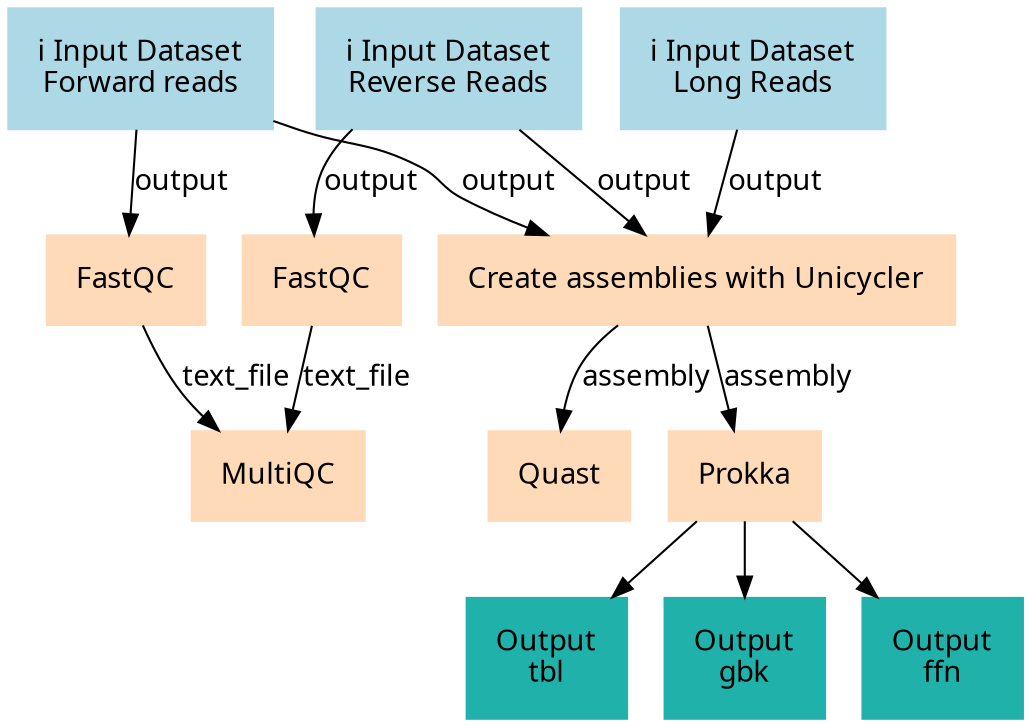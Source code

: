 digraph main {
  node [fontname="Atkinson Hyperlegible", shape=box, color=white,style=filled,color=peachpuff,margin="0.2,0.2"];
  edge [fontname="Atkinson Hyperlegible"];
  0[color=lightblue,label="ℹ️ Input Dataset\nForward reads"]
  1[color=lightblue,label="ℹ️ Input Dataset\nReverse Reads"]
  2[color=lightblue,label="ℹ️ Input Dataset\nLong Reads"]
  3[label="FastQC"]
  0 -> 3 [label="output"]
  4[label="FastQC"]
  1 -> 4 [label="output"]
  5[label="Create assemblies with Unicycler"]
  2 -> 5 [label="output"]
  0 -> 5 [label="output"]
  1 -> 5 [label="output"]
  6[label="MultiQC"]
  3 -> 6 [label="text_file"]
  4 -> 6 [label="text_file"]
  7[label="Quast"]
  5 -> 7 [label="assembly"]
  8[label="Prokka"]
  5 -> 8 [label="assembly"]
  k0d6b33c9b10549979045b86e52f00156[color=lightseagreen,label="Output\ntbl"]
  8 -> k0d6b33c9b10549979045b86e52f00156
  k8e08b54d87e142699b968ebf1a9bb4ab[color=lightseagreen,label="Output\ngbk"]
  8 -> k8e08b54d87e142699b968ebf1a9bb4ab
  k65e4ddf9f5bc40788b4e37b332e12ece[color=lightseagreen,label="Output\nffn"]
  8 -> k65e4ddf9f5bc40788b4e37b332e12ece
}